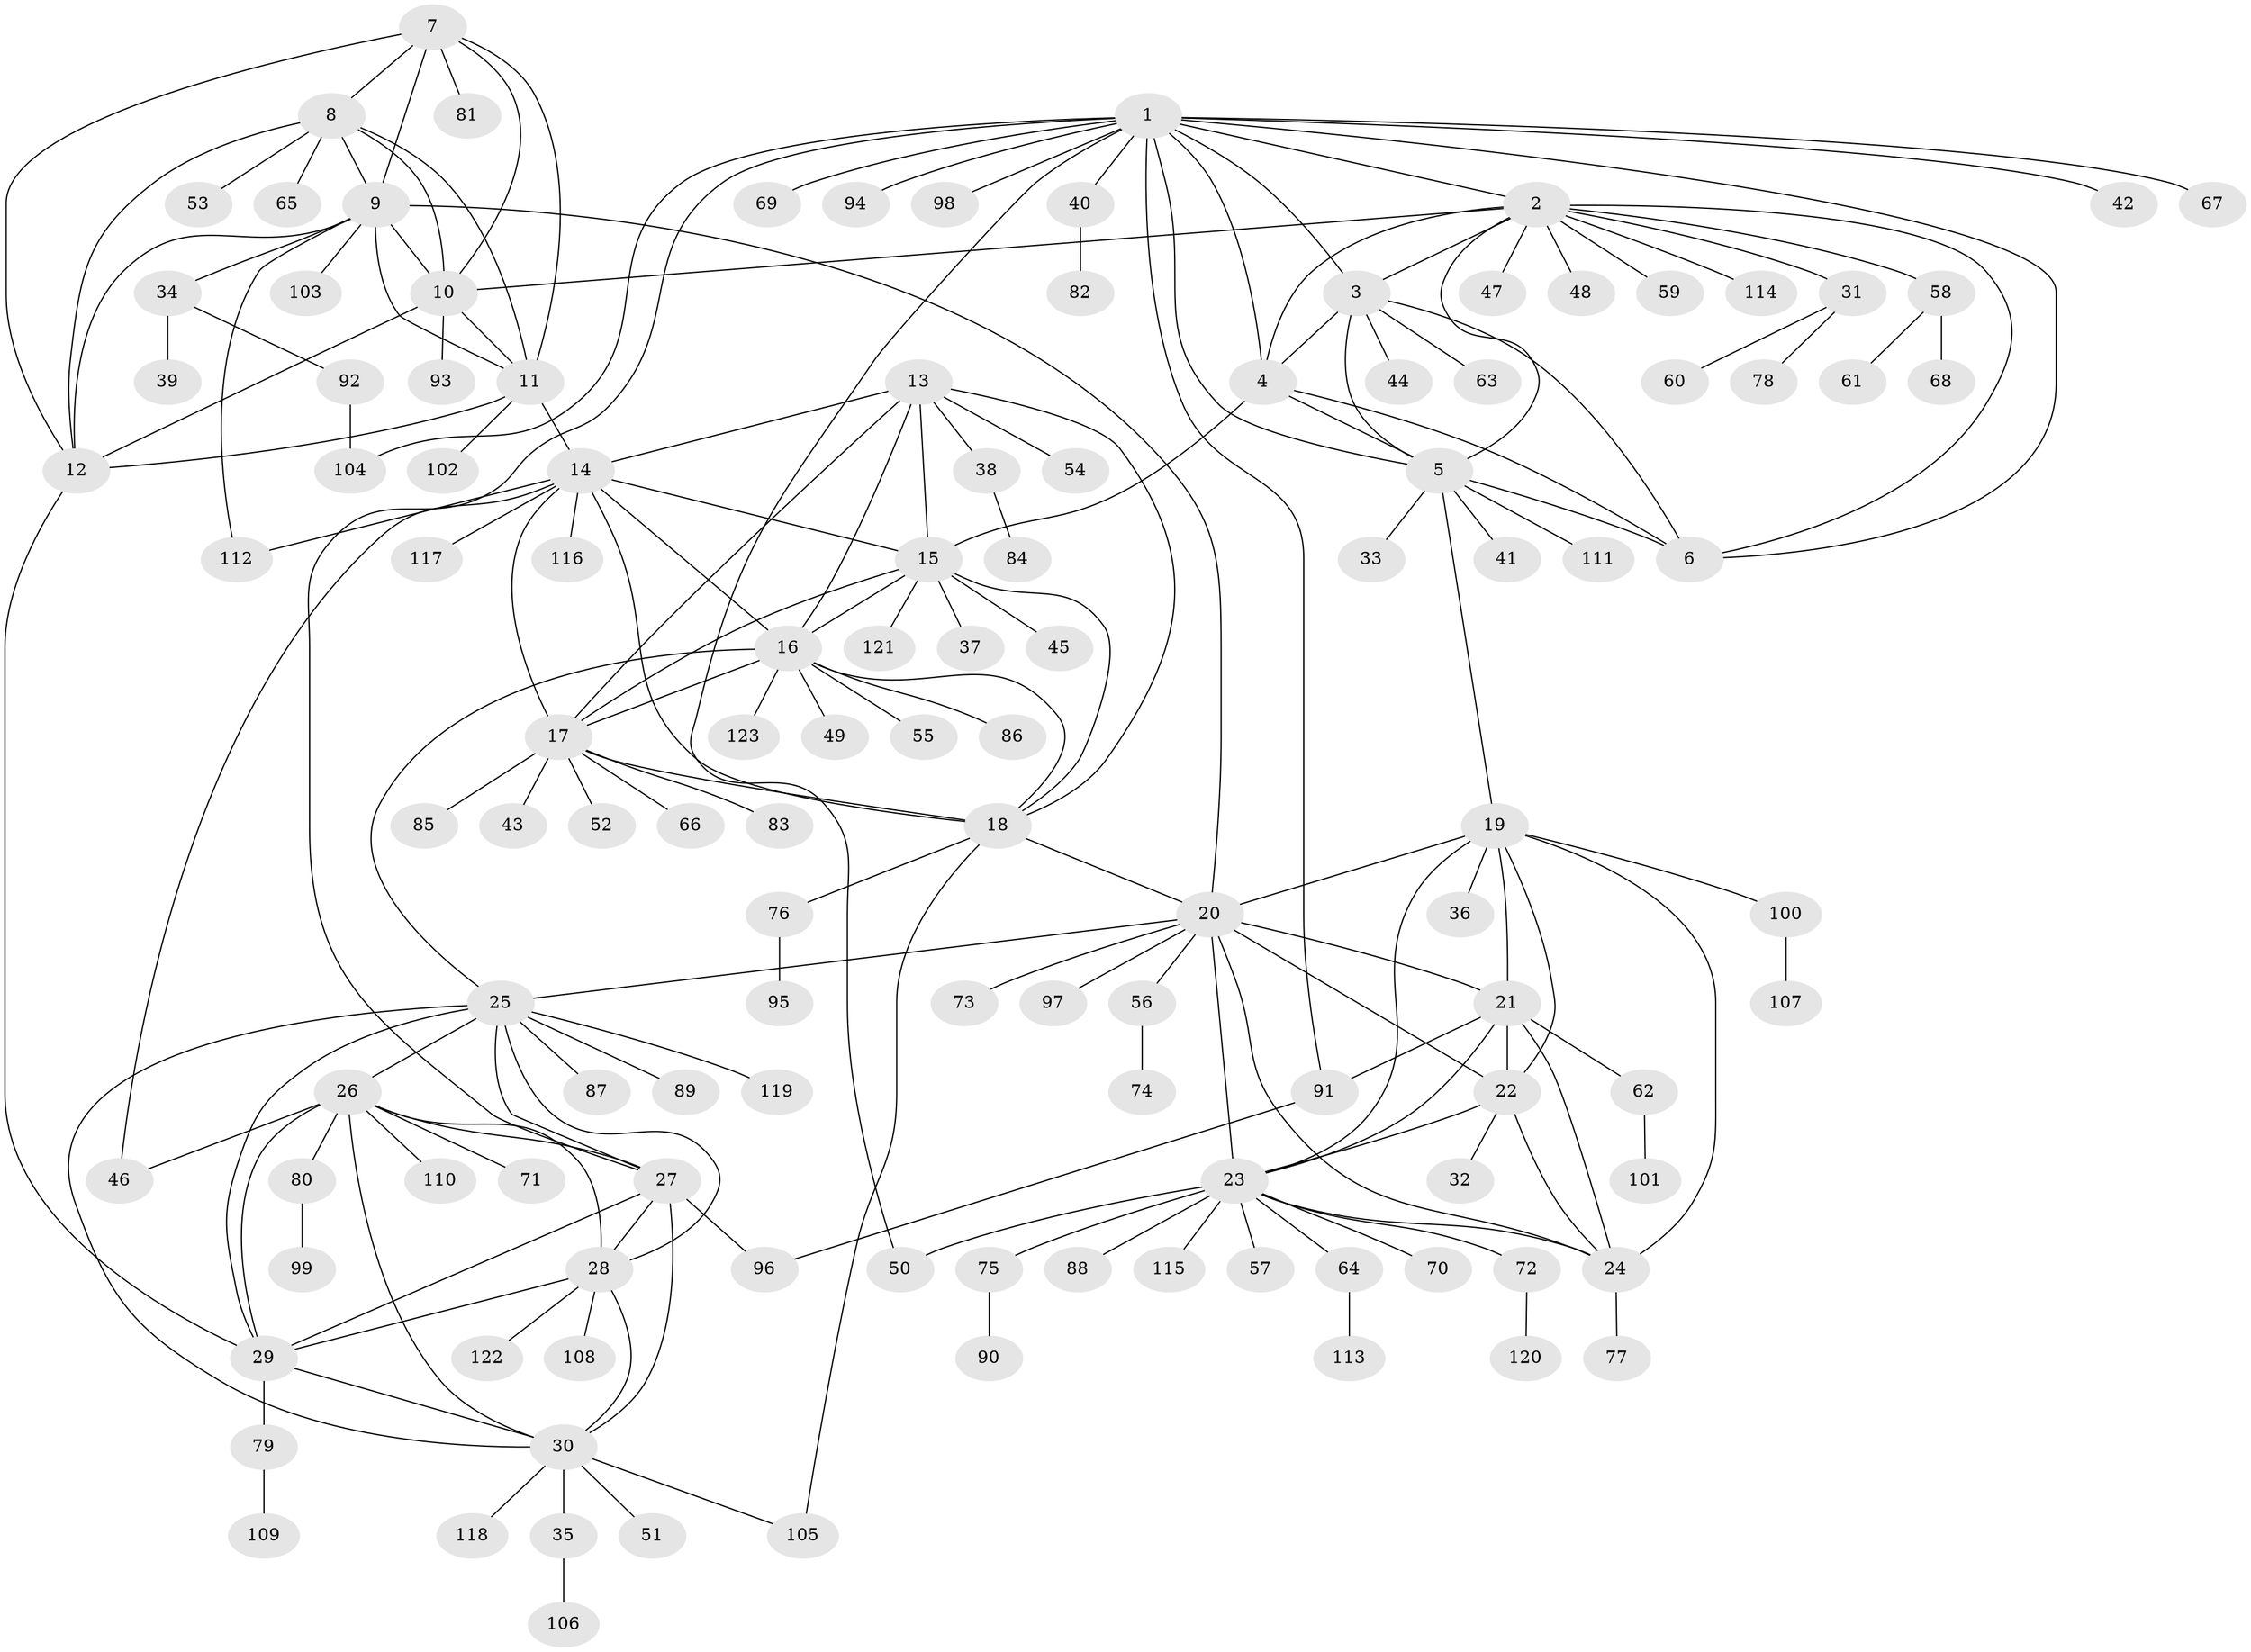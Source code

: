// Generated by graph-tools (version 1.1) at 2025/50/03/09/25 03:50:34]
// undirected, 123 vertices, 185 edges
graph export_dot {
graph [start="1"]
  node [color=gray90,style=filled];
  1;
  2;
  3;
  4;
  5;
  6;
  7;
  8;
  9;
  10;
  11;
  12;
  13;
  14;
  15;
  16;
  17;
  18;
  19;
  20;
  21;
  22;
  23;
  24;
  25;
  26;
  27;
  28;
  29;
  30;
  31;
  32;
  33;
  34;
  35;
  36;
  37;
  38;
  39;
  40;
  41;
  42;
  43;
  44;
  45;
  46;
  47;
  48;
  49;
  50;
  51;
  52;
  53;
  54;
  55;
  56;
  57;
  58;
  59;
  60;
  61;
  62;
  63;
  64;
  65;
  66;
  67;
  68;
  69;
  70;
  71;
  72;
  73;
  74;
  75;
  76;
  77;
  78;
  79;
  80;
  81;
  82;
  83;
  84;
  85;
  86;
  87;
  88;
  89;
  90;
  91;
  92;
  93;
  94;
  95;
  96;
  97;
  98;
  99;
  100;
  101;
  102;
  103;
  104;
  105;
  106;
  107;
  108;
  109;
  110;
  111;
  112;
  113;
  114;
  115;
  116;
  117;
  118;
  119;
  120;
  121;
  122;
  123;
  1 -- 2;
  1 -- 3;
  1 -- 4;
  1 -- 5;
  1 -- 6;
  1 -- 27;
  1 -- 40;
  1 -- 42;
  1 -- 50;
  1 -- 67;
  1 -- 69;
  1 -- 91;
  1 -- 94;
  1 -- 98;
  1 -- 104;
  2 -- 3;
  2 -- 4;
  2 -- 5;
  2 -- 6;
  2 -- 10;
  2 -- 31;
  2 -- 47;
  2 -- 48;
  2 -- 58;
  2 -- 59;
  2 -- 114;
  3 -- 4;
  3 -- 5;
  3 -- 6;
  3 -- 44;
  3 -- 63;
  4 -- 5;
  4 -- 6;
  4 -- 15;
  5 -- 6;
  5 -- 19;
  5 -- 33;
  5 -- 41;
  5 -- 111;
  7 -- 8;
  7 -- 9;
  7 -- 10;
  7 -- 11;
  7 -- 12;
  7 -- 81;
  8 -- 9;
  8 -- 10;
  8 -- 11;
  8 -- 12;
  8 -- 53;
  8 -- 65;
  9 -- 10;
  9 -- 11;
  9 -- 12;
  9 -- 20;
  9 -- 34;
  9 -- 103;
  9 -- 112;
  10 -- 11;
  10 -- 12;
  10 -- 93;
  11 -- 12;
  11 -- 14;
  11 -- 102;
  12 -- 29;
  13 -- 14;
  13 -- 15;
  13 -- 16;
  13 -- 17;
  13 -- 18;
  13 -- 38;
  13 -- 54;
  14 -- 15;
  14 -- 16;
  14 -- 17;
  14 -- 18;
  14 -- 46;
  14 -- 112;
  14 -- 116;
  14 -- 117;
  15 -- 16;
  15 -- 17;
  15 -- 18;
  15 -- 37;
  15 -- 45;
  15 -- 121;
  16 -- 17;
  16 -- 18;
  16 -- 25;
  16 -- 49;
  16 -- 55;
  16 -- 86;
  16 -- 123;
  17 -- 18;
  17 -- 43;
  17 -- 52;
  17 -- 66;
  17 -- 83;
  17 -- 85;
  18 -- 20;
  18 -- 76;
  18 -- 105;
  19 -- 20;
  19 -- 21;
  19 -- 22;
  19 -- 23;
  19 -- 24;
  19 -- 36;
  19 -- 100;
  20 -- 21;
  20 -- 22;
  20 -- 23;
  20 -- 24;
  20 -- 25;
  20 -- 56;
  20 -- 73;
  20 -- 97;
  21 -- 22;
  21 -- 23;
  21 -- 24;
  21 -- 62;
  21 -- 91;
  22 -- 23;
  22 -- 24;
  22 -- 32;
  23 -- 24;
  23 -- 50;
  23 -- 57;
  23 -- 64;
  23 -- 70;
  23 -- 72;
  23 -- 75;
  23 -- 88;
  23 -- 115;
  24 -- 77;
  25 -- 26;
  25 -- 27;
  25 -- 28;
  25 -- 29;
  25 -- 30;
  25 -- 87;
  25 -- 89;
  25 -- 119;
  26 -- 27;
  26 -- 28;
  26 -- 29;
  26 -- 30;
  26 -- 46;
  26 -- 71;
  26 -- 80;
  26 -- 110;
  27 -- 28;
  27 -- 29;
  27 -- 30;
  27 -- 96;
  28 -- 29;
  28 -- 30;
  28 -- 108;
  28 -- 122;
  29 -- 30;
  29 -- 79;
  30 -- 35;
  30 -- 51;
  30 -- 105;
  30 -- 118;
  31 -- 60;
  31 -- 78;
  34 -- 39;
  34 -- 92;
  35 -- 106;
  38 -- 84;
  40 -- 82;
  56 -- 74;
  58 -- 61;
  58 -- 68;
  62 -- 101;
  64 -- 113;
  72 -- 120;
  75 -- 90;
  76 -- 95;
  79 -- 109;
  80 -- 99;
  91 -- 96;
  92 -- 104;
  100 -- 107;
}
